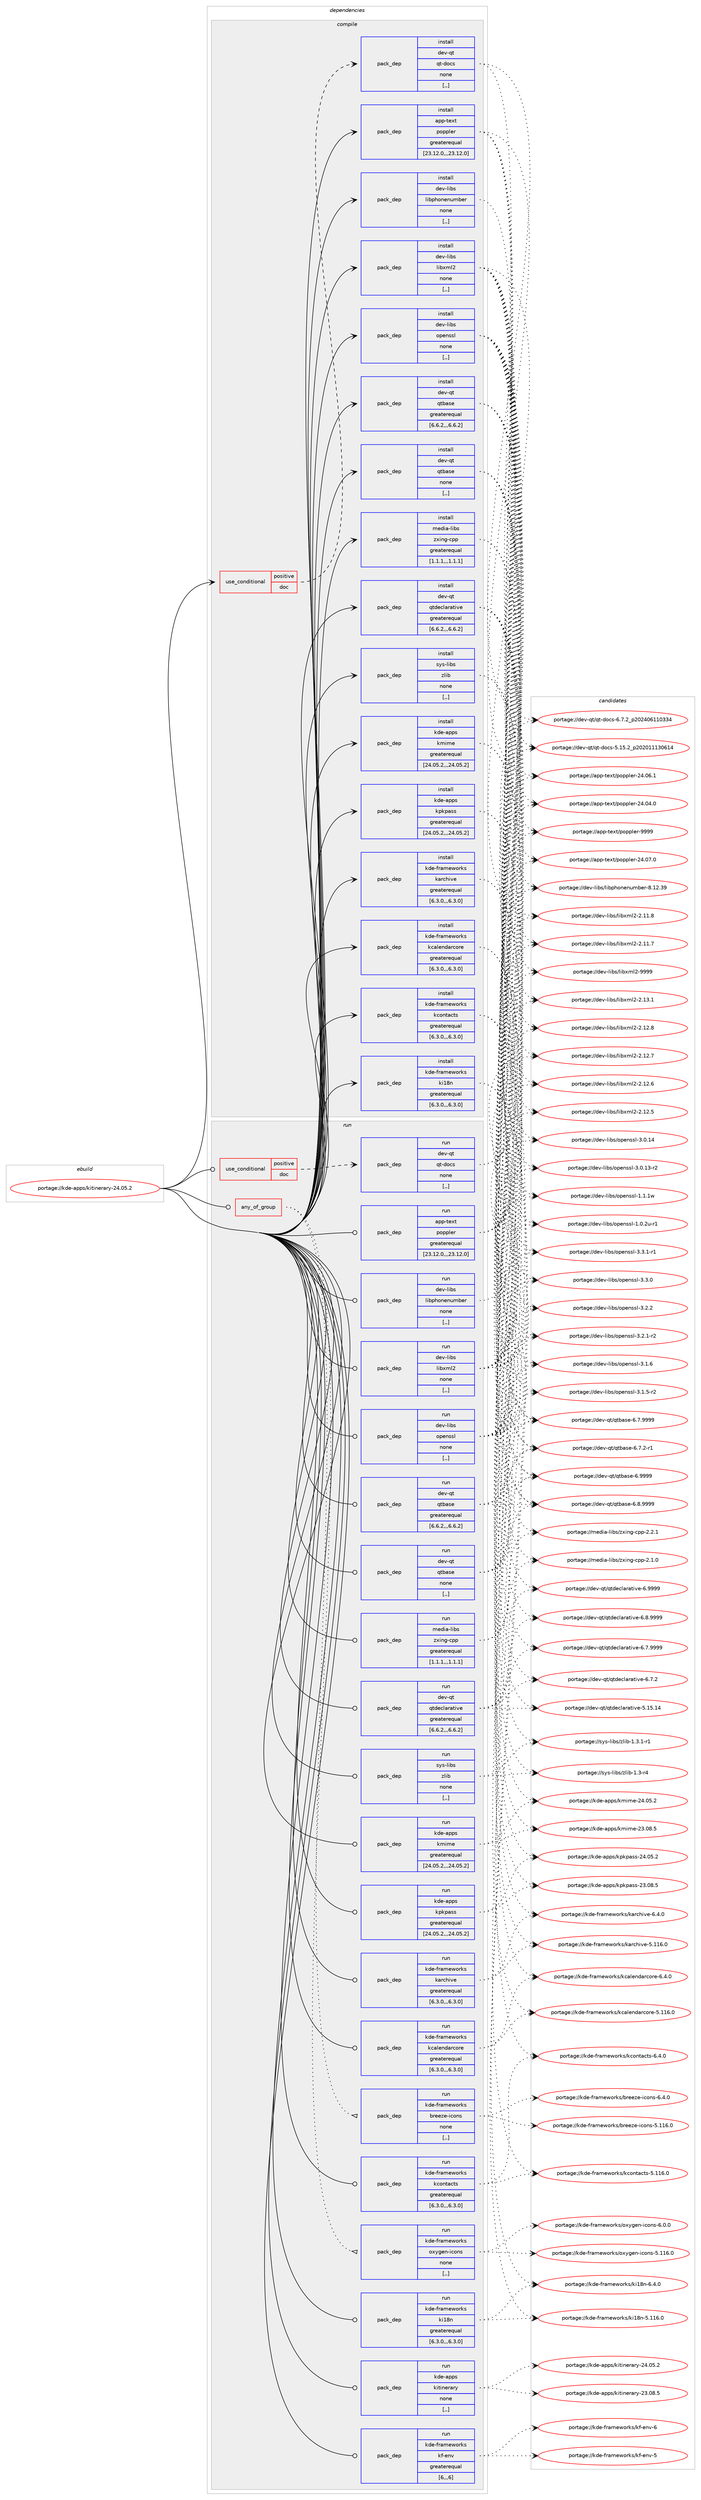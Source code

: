digraph prolog {

# *************
# Graph options
# *************

newrank=true;
concentrate=true;
compound=true;
graph [rankdir=LR,fontname=Helvetica,fontsize=10,ranksep=1.5];#, ranksep=2.5, nodesep=0.2];
edge  [arrowhead=vee];
node  [fontname=Helvetica,fontsize=10];

# **********
# The ebuild
# **********

subgraph cluster_leftcol {
color=gray;
label=<<i>ebuild</i>>;
id [label="portage://kde-apps/kitinerary-24.05.2", color=red, width=4, href="../kde-apps/kitinerary-24.05.2.svg"];
}

# ****************
# The dependencies
# ****************

subgraph cluster_midcol {
color=gray;
label=<<i>dependencies</i>>;
subgraph cluster_compile {
fillcolor="#eeeeee";
style=filled;
label=<<i>compile</i>>;
subgraph cond67401 {
dependency254988 [label=<<TABLE BORDER="0" CELLBORDER="1" CELLSPACING="0" CELLPADDING="4"><TR><TD ROWSPAN="3" CELLPADDING="10">use_conditional</TD></TR><TR><TD>positive</TD></TR><TR><TD>doc</TD></TR></TABLE>>, shape=none, color=red];
subgraph pack185763 {
dependency254989 [label=<<TABLE BORDER="0" CELLBORDER="1" CELLSPACING="0" CELLPADDING="4" WIDTH="220"><TR><TD ROWSPAN="6" CELLPADDING="30">pack_dep</TD></TR><TR><TD WIDTH="110">install</TD></TR><TR><TD>dev-qt</TD></TR><TR><TD>qt-docs</TD></TR><TR><TD>none</TD></TR><TR><TD>[,,]</TD></TR></TABLE>>, shape=none, color=blue];
}
dependency254988:e -> dependency254989:w [weight=20,style="dashed",arrowhead="vee"];
}
id:e -> dependency254988:w [weight=20,style="solid",arrowhead="vee"];
subgraph pack185764 {
dependency254990 [label=<<TABLE BORDER="0" CELLBORDER="1" CELLSPACING="0" CELLPADDING="4" WIDTH="220"><TR><TD ROWSPAN="6" CELLPADDING="30">pack_dep</TD></TR><TR><TD WIDTH="110">install</TD></TR><TR><TD>app-text</TD></TR><TR><TD>poppler</TD></TR><TR><TD>greaterequal</TD></TR><TR><TD>[23.12.0,,,23.12.0]</TD></TR></TABLE>>, shape=none, color=blue];
}
id:e -> dependency254990:w [weight=20,style="solid",arrowhead="vee"];
subgraph pack185765 {
dependency254991 [label=<<TABLE BORDER="0" CELLBORDER="1" CELLSPACING="0" CELLPADDING="4" WIDTH="220"><TR><TD ROWSPAN="6" CELLPADDING="30">pack_dep</TD></TR><TR><TD WIDTH="110">install</TD></TR><TR><TD>dev-libs</TD></TR><TR><TD>libphonenumber</TD></TR><TR><TD>none</TD></TR><TR><TD>[,,]</TD></TR></TABLE>>, shape=none, color=blue];
}
id:e -> dependency254991:w [weight=20,style="solid",arrowhead="vee"];
subgraph pack185766 {
dependency254992 [label=<<TABLE BORDER="0" CELLBORDER="1" CELLSPACING="0" CELLPADDING="4" WIDTH="220"><TR><TD ROWSPAN="6" CELLPADDING="30">pack_dep</TD></TR><TR><TD WIDTH="110">install</TD></TR><TR><TD>dev-libs</TD></TR><TR><TD>libxml2</TD></TR><TR><TD>none</TD></TR><TR><TD>[,,]</TD></TR></TABLE>>, shape=none, color=blue];
}
id:e -> dependency254992:w [weight=20,style="solid",arrowhead="vee"];
subgraph pack185767 {
dependency254993 [label=<<TABLE BORDER="0" CELLBORDER="1" CELLSPACING="0" CELLPADDING="4" WIDTH="220"><TR><TD ROWSPAN="6" CELLPADDING="30">pack_dep</TD></TR><TR><TD WIDTH="110">install</TD></TR><TR><TD>dev-libs</TD></TR><TR><TD>openssl</TD></TR><TR><TD>none</TD></TR><TR><TD>[,,]</TD></TR></TABLE>>, shape=none, color=blue];
}
id:e -> dependency254993:w [weight=20,style="solid",arrowhead="vee"];
subgraph pack185768 {
dependency254994 [label=<<TABLE BORDER="0" CELLBORDER="1" CELLSPACING="0" CELLPADDING="4" WIDTH="220"><TR><TD ROWSPAN="6" CELLPADDING="30">pack_dep</TD></TR><TR><TD WIDTH="110">install</TD></TR><TR><TD>dev-qt</TD></TR><TR><TD>qtbase</TD></TR><TR><TD>greaterequal</TD></TR><TR><TD>[6.6.2,,,6.6.2]</TD></TR></TABLE>>, shape=none, color=blue];
}
id:e -> dependency254994:w [weight=20,style="solid",arrowhead="vee"];
subgraph pack185769 {
dependency254995 [label=<<TABLE BORDER="0" CELLBORDER="1" CELLSPACING="0" CELLPADDING="4" WIDTH="220"><TR><TD ROWSPAN="6" CELLPADDING="30">pack_dep</TD></TR><TR><TD WIDTH="110">install</TD></TR><TR><TD>dev-qt</TD></TR><TR><TD>qtbase</TD></TR><TR><TD>none</TD></TR><TR><TD>[,,]</TD></TR></TABLE>>, shape=none, color=blue];
}
id:e -> dependency254995:w [weight=20,style="solid",arrowhead="vee"];
subgraph pack185770 {
dependency254996 [label=<<TABLE BORDER="0" CELLBORDER="1" CELLSPACING="0" CELLPADDING="4" WIDTH="220"><TR><TD ROWSPAN="6" CELLPADDING="30">pack_dep</TD></TR><TR><TD WIDTH="110">install</TD></TR><TR><TD>dev-qt</TD></TR><TR><TD>qtdeclarative</TD></TR><TR><TD>greaterequal</TD></TR><TR><TD>[6.6.2,,,6.6.2]</TD></TR></TABLE>>, shape=none, color=blue];
}
id:e -> dependency254996:w [weight=20,style="solid",arrowhead="vee"];
subgraph pack185771 {
dependency254997 [label=<<TABLE BORDER="0" CELLBORDER="1" CELLSPACING="0" CELLPADDING="4" WIDTH="220"><TR><TD ROWSPAN="6" CELLPADDING="30">pack_dep</TD></TR><TR><TD WIDTH="110">install</TD></TR><TR><TD>kde-apps</TD></TR><TR><TD>kmime</TD></TR><TR><TD>greaterequal</TD></TR><TR><TD>[24.05.2,,,24.05.2]</TD></TR></TABLE>>, shape=none, color=blue];
}
id:e -> dependency254997:w [weight=20,style="solid",arrowhead="vee"];
subgraph pack185772 {
dependency254998 [label=<<TABLE BORDER="0" CELLBORDER="1" CELLSPACING="0" CELLPADDING="4" WIDTH="220"><TR><TD ROWSPAN="6" CELLPADDING="30">pack_dep</TD></TR><TR><TD WIDTH="110">install</TD></TR><TR><TD>kde-apps</TD></TR><TR><TD>kpkpass</TD></TR><TR><TD>greaterequal</TD></TR><TR><TD>[24.05.2,,,24.05.2]</TD></TR></TABLE>>, shape=none, color=blue];
}
id:e -> dependency254998:w [weight=20,style="solid",arrowhead="vee"];
subgraph pack185773 {
dependency254999 [label=<<TABLE BORDER="0" CELLBORDER="1" CELLSPACING="0" CELLPADDING="4" WIDTH="220"><TR><TD ROWSPAN="6" CELLPADDING="30">pack_dep</TD></TR><TR><TD WIDTH="110">install</TD></TR><TR><TD>kde-frameworks</TD></TR><TR><TD>karchive</TD></TR><TR><TD>greaterequal</TD></TR><TR><TD>[6.3.0,,,6.3.0]</TD></TR></TABLE>>, shape=none, color=blue];
}
id:e -> dependency254999:w [weight=20,style="solid",arrowhead="vee"];
subgraph pack185774 {
dependency255000 [label=<<TABLE BORDER="0" CELLBORDER="1" CELLSPACING="0" CELLPADDING="4" WIDTH="220"><TR><TD ROWSPAN="6" CELLPADDING="30">pack_dep</TD></TR><TR><TD WIDTH="110">install</TD></TR><TR><TD>kde-frameworks</TD></TR><TR><TD>kcalendarcore</TD></TR><TR><TD>greaterequal</TD></TR><TR><TD>[6.3.0,,,6.3.0]</TD></TR></TABLE>>, shape=none, color=blue];
}
id:e -> dependency255000:w [weight=20,style="solid",arrowhead="vee"];
subgraph pack185775 {
dependency255001 [label=<<TABLE BORDER="0" CELLBORDER="1" CELLSPACING="0" CELLPADDING="4" WIDTH="220"><TR><TD ROWSPAN="6" CELLPADDING="30">pack_dep</TD></TR><TR><TD WIDTH="110">install</TD></TR><TR><TD>kde-frameworks</TD></TR><TR><TD>kcontacts</TD></TR><TR><TD>greaterequal</TD></TR><TR><TD>[6.3.0,,,6.3.0]</TD></TR></TABLE>>, shape=none, color=blue];
}
id:e -> dependency255001:w [weight=20,style="solid",arrowhead="vee"];
subgraph pack185776 {
dependency255002 [label=<<TABLE BORDER="0" CELLBORDER="1" CELLSPACING="0" CELLPADDING="4" WIDTH="220"><TR><TD ROWSPAN="6" CELLPADDING="30">pack_dep</TD></TR><TR><TD WIDTH="110">install</TD></TR><TR><TD>kde-frameworks</TD></TR><TR><TD>ki18n</TD></TR><TR><TD>greaterequal</TD></TR><TR><TD>[6.3.0,,,6.3.0]</TD></TR></TABLE>>, shape=none, color=blue];
}
id:e -> dependency255002:w [weight=20,style="solid",arrowhead="vee"];
subgraph pack185777 {
dependency255003 [label=<<TABLE BORDER="0" CELLBORDER="1" CELLSPACING="0" CELLPADDING="4" WIDTH="220"><TR><TD ROWSPAN="6" CELLPADDING="30">pack_dep</TD></TR><TR><TD WIDTH="110">install</TD></TR><TR><TD>media-libs</TD></TR><TR><TD>zxing-cpp</TD></TR><TR><TD>greaterequal</TD></TR><TR><TD>[1.1.1,,,1.1.1]</TD></TR></TABLE>>, shape=none, color=blue];
}
id:e -> dependency255003:w [weight=20,style="solid",arrowhead="vee"];
subgraph pack185778 {
dependency255004 [label=<<TABLE BORDER="0" CELLBORDER="1" CELLSPACING="0" CELLPADDING="4" WIDTH="220"><TR><TD ROWSPAN="6" CELLPADDING="30">pack_dep</TD></TR><TR><TD WIDTH="110">install</TD></TR><TR><TD>sys-libs</TD></TR><TR><TD>zlib</TD></TR><TR><TD>none</TD></TR><TR><TD>[,,]</TD></TR></TABLE>>, shape=none, color=blue];
}
id:e -> dependency255004:w [weight=20,style="solid",arrowhead="vee"];
}
subgraph cluster_compileandrun {
fillcolor="#eeeeee";
style=filled;
label=<<i>compile and run</i>>;
}
subgraph cluster_run {
fillcolor="#eeeeee";
style=filled;
label=<<i>run</i>>;
subgraph any1664 {
dependency255005 [label=<<TABLE BORDER="0" CELLBORDER="1" CELLSPACING="0" CELLPADDING="4"><TR><TD CELLPADDING="10">any_of_group</TD></TR></TABLE>>, shape=none, color=red];subgraph pack185779 {
dependency255006 [label=<<TABLE BORDER="0" CELLBORDER="1" CELLSPACING="0" CELLPADDING="4" WIDTH="220"><TR><TD ROWSPAN="6" CELLPADDING="30">pack_dep</TD></TR><TR><TD WIDTH="110">run</TD></TR><TR><TD>kde-frameworks</TD></TR><TR><TD>breeze-icons</TD></TR><TR><TD>none</TD></TR><TR><TD>[,,]</TD></TR></TABLE>>, shape=none, color=blue];
}
dependency255005:e -> dependency255006:w [weight=20,style="dotted",arrowhead="oinv"];
subgraph pack185780 {
dependency255007 [label=<<TABLE BORDER="0" CELLBORDER="1" CELLSPACING="0" CELLPADDING="4" WIDTH="220"><TR><TD ROWSPAN="6" CELLPADDING="30">pack_dep</TD></TR><TR><TD WIDTH="110">run</TD></TR><TR><TD>kde-frameworks</TD></TR><TR><TD>oxygen-icons</TD></TR><TR><TD>none</TD></TR><TR><TD>[,,]</TD></TR></TABLE>>, shape=none, color=blue];
}
dependency255005:e -> dependency255007:w [weight=20,style="dotted",arrowhead="oinv"];
}
id:e -> dependency255005:w [weight=20,style="solid",arrowhead="odot"];
subgraph cond67402 {
dependency255008 [label=<<TABLE BORDER="0" CELLBORDER="1" CELLSPACING="0" CELLPADDING="4"><TR><TD ROWSPAN="3" CELLPADDING="10">use_conditional</TD></TR><TR><TD>positive</TD></TR><TR><TD>doc</TD></TR></TABLE>>, shape=none, color=red];
subgraph pack185781 {
dependency255009 [label=<<TABLE BORDER="0" CELLBORDER="1" CELLSPACING="0" CELLPADDING="4" WIDTH="220"><TR><TD ROWSPAN="6" CELLPADDING="30">pack_dep</TD></TR><TR><TD WIDTH="110">run</TD></TR><TR><TD>dev-qt</TD></TR><TR><TD>qt-docs</TD></TR><TR><TD>none</TD></TR><TR><TD>[,,]</TD></TR></TABLE>>, shape=none, color=blue];
}
dependency255008:e -> dependency255009:w [weight=20,style="dashed",arrowhead="vee"];
}
id:e -> dependency255008:w [weight=20,style="solid",arrowhead="odot"];
subgraph pack185782 {
dependency255010 [label=<<TABLE BORDER="0" CELLBORDER="1" CELLSPACING="0" CELLPADDING="4" WIDTH="220"><TR><TD ROWSPAN="6" CELLPADDING="30">pack_dep</TD></TR><TR><TD WIDTH="110">run</TD></TR><TR><TD>app-text</TD></TR><TR><TD>poppler</TD></TR><TR><TD>greaterequal</TD></TR><TR><TD>[23.12.0,,,23.12.0]</TD></TR></TABLE>>, shape=none, color=blue];
}
id:e -> dependency255010:w [weight=20,style="solid",arrowhead="odot"];
subgraph pack185783 {
dependency255011 [label=<<TABLE BORDER="0" CELLBORDER="1" CELLSPACING="0" CELLPADDING="4" WIDTH="220"><TR><TD ROWSPAN="6" CELLPADDING="30">pack_dep</TD></TR><TR><TD WIDTH="110">run</TD></TR><TR><TD>dev-libs</TD></TR><TR><TD>libphonenumber</TD></TR><TR><TD>none</TD></TR><TR><TD>[,,]</TD></TR></TABLE>>, shape=none, color=blue];
}
id:e -> dependency255011:w [weight=20,style="solid",arrowhead="odot"];
subgraph pack185784 {
dependency255012 [label=<<TABLE BORDER="0" CELLBORDER="1" CELLSPACING="0" CELLPADDING="4" WIDTH="220"><TR><TD ROWSPAN="6" CELLPADDING="30">pack_dep</TD></TR><TR><TD WIDTH="110">run</TD></TR><TR><TD>dev-libs</TD></TR><TR><TD>libxml2</TD></TR><TR><TD>none</TD></TR><TR><TD>[,,]</TD></TR></TABLE>>, shape=none, color=blue];
}
id:e -> dependency255012:w [weight=20,style="solid",arrowhead="odot"];
subgraph pack185785 {
dependency255013 [label=<<TABLE BORDER="0" CELLBORDER="1" CELLSPACING="0" CELLPADDING="4" WIDTH="220"><TR><TD ROWSPAN="6" CELLPADDING="30">pack_dep</TD></TR><TR><TD WIDTH="110">run</TD></TR><TR><TD>dev-libs</TD></TR><TR><TD>openssl</TD></TR><TR><TD>none</TD></TR><TR><TD>[,,]</TD></TR></TABLE>>, shape=none, color=blue];
}
id:e -> dependency255013:w [weight=20,style="solid",arrowhead="odot"];
subgraph pack185786 {
dependency255014 [label=<<TABLE BORDER="0" CELLBORDER="1" CELLSPACING="0" CELLPADDING="4" WIDTH="220"><TR><TD ROWSPAN="6" CELLPADDING="30">pack_dep</TD></TR><TR><TD WIDTH="110">run</TD></TR><TR><TD>dev-qt</TD></TR><TR><TD>qtbase</TD></TR><TR><TD>greaterequal</TD></TR><TR><TD>[6.6.2,,,6.6.2]</TD></TR></TABLE>>, shape=none, color=blue];
}
id:e -> dependency255014:w [weight=20,style="solid",arrowhead="odot"];
subgraph pack185787 {
dependency255015 [label=<<TABLE BORDER="0" CELLBORDER="1" CELLSPACING="0" CELLPADDING="4" WIDTH="220"><TR><TD ROWSPAN="6" CELLPADDING="30">pack_dep</TD></TR><TR><TD WIDTH="110">run</TD></TR><TR><TD>dev-qt</TD></TR><TR><TD>qtbase</TD></TR><TR><TD>none</TD></TR><TR><TD>[,,]</TD></TR></TABLE>>, shape=none, color=blue];
}
id:e -> dependency255015:w [weight=20,style="solid",arrowhead="odot"];
subgraph pack185788 {
dependency255016 [label=<<TABLE BORDER="0" CELLBORDER="1" CELLSPACING="0" CELLPADDING="4" WIDTH="220"><TR><TD ROWSPAN="6" CELLPADDING="30">pack_dep</TD></TR><TR><TD WIDTH="110">run</TD></TR><TR><TD>dev-qt</TD></TR><TR><TD>qtdeclarative</TD></TR><TR><TD>greaterequal</TD></TR><TR><TD>[6.6.2,,,6.6.2]</TD></TR></TABLE>>, shape=none, color=blue];
}
id:e -> dependency255016:w [weight=20,style="solid",arrowhead="odot"];
subgraph pack185789 {
dependency255017 [label=<<TABLE BORDER="0" CELLBORDER="1" CELLSPACING="0" CELLPADDING="4" WIDTH="220"><TR><TD ROWSPAN="6" CELLPADDING="30">pack_dep</TD></TR><TR><TD WIDTH="110">run</TD></TR><TR><TD>kde-apps</TD></TR><TR><TD>kmime</TD></TR><TR><TD>greaterequal</TD></TR><TR><TD>[24.05.2,,,24.05.2]</TD></TR></TABLE>>, shape=none, color=blue];
}
id:e -> dependency255017:w [weight=20,style="solid",arrowhead="odot"];
subgraph pack185790 {
dependency255018 [label=<<TABLE BORDER="0" CELLBORDER="1" CELLSPACING="0" CELLPADDING="4" WIDTH="220"><TR><TD ROWSPAN="6" CELLPADDING="30">pack_dep</TD></TR><TR><TD WIDTH="110">run</TD></TR><TR><TD>kde-apps</TD></TR><TR><TD>kpkpass</TD></TR><TR><TD>greaterequal</TD></TR><TR><TD>[24.05.2,,,24.05.2]</TD></TR></TABLE>>, shape=none, color=blue];
}
id:e -> dependency255018:w [weight=20,style="solid",arrowhead="odot"];
subgraph pack185791 {
dependency255019 [label=<<TABLE BORDER="0" CELLBORDER="1" CELLSPACING="0" CELLPADDING="4" WIDTH="220"><TR><TD ROWSPAN="6" CELLPADDING="30">pack_dep</TD></TR><TR><TD WIDTH="110">run</TD></TR><TR><TD>kde-frameworks</TD></TR><TR><TD>karchive</TD></TR><TR><TD>greaterequal</TD></TR><TR><TD>[6.3.0,,,6.3.0]</TD></TR></TABLE>>, shape=none, color=blue];
}
id:e -> dependency255019:w [weight=20,style="solid",arrowhead="odot"];
subgraph pack185792 {
dependency255020 [label=<<TABLE BORDER="0" CELLBORDER="1" CELLSPACING="0" CELLPADDING="4" WIDTH="220"><TR><TD ROWSPAN="6" CELLPADDING="30">pack_dep</TD></TR><TR><TD WIDTH="110">run</TD></TR><TR><TD>kde-frameworks</TD></TR><TR><TD>kcalendarcore</TD></TR><TR><TD>greaterequal</TD></TR><TR><TD>[6.3.0,,,6.3.0]</TD></TR></TABLE>>, shape=none, color=blue];
}
id:e -> dependency255020:w [weight=20,style="solid",arrowhead="odot"];
subgraph pack185793 {
dependency255021 [label=<<TABLE BORDER="0" CELLBORDER="1" CELLSPACING="0" CELLPADDING="4" WIDTH="220"><TR><TD ROWSPAN="6" CELLPADDING="30">pack_dep</TD></TR><TR><TD WIDTH="110">run</TD></TR><TR><TD>kde-frameworks</TD></TR><TR><TD>kcontacts</TD></TR><TR><TD>greaterequal</TD></TR><TR><TD>[6.3.0,,,6.3.0]</TD></TR></TABLE>>, shape=none, color=blue];
}
id:e -> dependency255021:w [weight=20,style="solid",arrowhead="odot"];
subgraph pack185794 {
dependency255022 [label=<<TABLE BORDER="0" CELLBORDER="1" CELLSPACING="0" CELLPADDING="4" WIDTH="220"><TR><TD ROWSPAN="6" CELLPADDING="30">pack_dep</TD></TR><TR><TD WIDTH="110">run</TD></TR><TR><TD>kde-frameworks</TD></TR><TR><TD>kf-env</TD></TR><TR><TD>greaterequal</TD></TR><TR><TD>[6,,,6]</TD></TR></TABLE>>, shape=none, color=blue];
}
id:e -> dependency255022:w [weight=20,style="solid",arrowhead="odot"];
subgraph pack185795 {
dependency255023 [label=<<TABLE BORDER="0" CELLBORDER="1" CELLSPACING="0" CELLPADDING="4" WIDTH="220"><TR><TD ROWSPAN="6" CELLPADDING="30">pack_dep</TD></TR><TR><TD WIDTH="110">run</TD></TR><TR><TD>kde-frameworks</TD></TR><TR><TD>ki18n</TD></TR><TR><TD>greaterequal</TD></TR><TR><TD>[6.3.0,,,6.3.0]</TD></TR></TABLE>>, shape=none, color=blue];
}
id:e -> dependency255023:w [weight=20,style="solid",arrowhead="odot"];
subgraph pack185796 {
dependency255024 [label=<<TABLE BORDER="0" CELLBORDER="1" CELLSPACING="0" CELLPADDING="4" WIDTH="220"><TR><TD ROWSPAN="6" CELLPADDING="30">pack_dep</TD></TR><TR><TD WIDTH="110">run</TD></TR><TR><TD>media-libs</TD></TR><TR><TD>zxing-cpp</TD></TR><TR><TD>greaterequal</TD></TR><TR><TD>[1.1.1,,,1.1.1]</TD></TR></TABLE>>, shape=none, color=blue];
}
id:e -> dependency255024:w [weight=20,style="solid",arrowhead="odot"];
subgraph pack185797 {
dependency255025 [label=<<TABLE BORDER="0" CELLBORDER="1" CELLSPACING="0" CELLPADDING="4" WIDTH="220"><TR><TD ROWSPAN="6" CELLPADDING="30">pack_dep</TD></TR><TR><TD WIDTH="110">run</TD></TR><TR><TD>sys-libs</TD></TR><TR><TD>zlib</TD></TR><TR><TD>none</TD></TR><TR><TD>[,,]</TD></TR></TABLE>>, shape=none, color=blue];
}
id:e -> dependency255025:w [weight=20,style="solid",arrowhead="odot"];
subgraph pack185798 {
dependency255026 [label=<<TABLE BORDER="0" CELLBORDER="1" CELLSPACING="0" CELLPADDING="4" WIDTH="220"><TR><TD ROWSPAN="6" CELLPADDING="30">pack_dep</TD></TR><TR><TD WIDTH="110">run</TD></TR><TR><TD>kde-apps</TD></TR><TR><TD>kitinerary</TD></TR><TR><TD>none</TD></TR><TR><TD>[,,]</TD></TR></TABLE>>, shape=none, color=blue];
}
id:e -> dependency255026:w [weight=20,style="solid",arrowhead="odot"];
}
}

# **************
# The candidates
# **************

subgraph cluster_choices {
rank=same;
color=gray;
label=<<i>candidates</i>>;

subgraph choice185763 {
color=black;
nodesep=1;
choice1001011184511311647113116451001119911545544655465095112504850524854494948515152 [label="portage://dev-qt/qt-docs-6.7.2_p202406110334", color=red, width=4,href="../dev-qt/qt-docs-6.7.2_p202406110334.svg"];
choice100101118451131164711311645100111991154553464953465095112504850484949495148544952 [label="portage://dev-qt/qt-docs-5.15.2_p202011130614", color=red, width=4,href="../dev-qt/qt-docs-5.15.2_p202011130614.svg"];
dependency254989:e -> choice1001011184511311647113116451001119911545544655465095112504850524854494948515152:w [style=dotted,weight="100"];
dependency254989:e -> choice100101118451131164711311645100111991154553464953465095112504850484949495148544952:w [style=dotted,weight="100"];
}
subgraph choice185764 {
color=black;
nodesep=1;
choice9711211245116101120116471121111121121081011144557575757 [label="portage://app-text/poppler-9999", color=red, width=4,href="../app-text/poppler-9999.svg"];
choice9711211245116101120116471121111121121081011144550524648554648 [label="portage://app-text/poppler-24.07.0", color=red, width=4,href="../app-text/poppler-24.07.0.svg"];
choice9711211245116101120116471121111121121081011144550524648544649 [label="portage://app-text/poppler-24.06.1", color=red, width=4,href="../app-text/poppler-24.06.1.svg"];
choice9711211245116101120116471121111121121081011144550524648524648 [label="portage://app-text/poppler-24.04.0", color=red, width=4,href="../app-text/poppler-24.04.0.svg"];
dependency254990:e -> choice9711211245116101120116471121111121121081011144557575757:w [style=dotted,weight="100"];
dependency254990:e -> choice9711211245116101120116471121111121121081011144550524648554648:w [style=dotted,weight="100"];
dependency254990:e -> choice9711211245116101120116471121111121121081011144550524648544649:w [style=dotted,weight="100"];
dependency254990:e -> choice9711211245116101120116471121111121121081011144550524648524648:w [style=dotted,weight="100"];
}
subgraph choice185765 {
color=black;
nodesep=1;
choice10010111845108105981154710810598112104111110101110117109981011144556464950465157 [label="portage://dev-libs/libphonenumber-8.12.39", color=red, width=4,href="../dev-libs/libphonenumber-8.12.39.svg"];
dependency254991:e -> choice10010111845108105981154710810598112104111110101110117109981011144556464950465157:w [style=dotted,weight="100"];
}
subgraph choice185766 {
color=black;
nodesep=1;
choice10010111845108105981154710810598120109108504557575757 [label="portage://dev-libs/libxml2-9999", color=red, width=4,href="../dev-libs/libxml2-9999.svg"];
choice100101118451081059811547108105981201091085045504649514649 [label="portage://dev-libs/libxml2-2.13.1", color=red, width=4,href="../dev-libs/libxml2-2.13.1.svg"];
choice100101118451081059811547108105981201091085045504649504656 [label="portage://dev-libs/libxml2-2.12.8", color=red, width=4,href="../dev-libs/libxml2-2.12.8.svg"];
choice100101118451081059811547108105981201091085045504649504655 [label="portage://dev-libs/libxml2-2.12.7", color=red, width=4,href="../dev-libs/libxml2-2.12.7.svg"];
choice100101118451081059811547108105981201091085045504649504654 [label="portage://dev-libs/libxml2-2.12.6", color=red, width=4,href="../dev-libs/libxml2-2.12.6.svg"];
choice100101118451081059811547108105981201091085045504649504653 [label="portage://dev-libs/libxml2-2.12.5", color=red, width=4,href="../dev-libs/libxml2-2.12.5.svg"];
choice100101118451081059811547108105981201091085045504649494656 [label="portage://dev-libs/libxml2-2.11.8", color=red, width=4,href="../dev-libs/libxml2-2.11.8.svg"];
choice100101118451081059811547108105981201091085045504649494655 [label="portage://dev-libs/libxml2-2.11.7", color=red, width=4,href="../dev-libs/libxml2-2.11.7.svg"];
dependency254992:e -> choice10010111845108105981154710810598120109108504557575757:w [style=dotted,weight="100"];
dependency254992:e -> choice100101118451081059811547108105981201091085045504649514649:w [style=dotted,weight="100"];
dependency254992:e -> choice100101118451081059811547108105981201091085045504649504656:w [style=dotted,weight="100"];
dependency254992:e -> choice100101118451081059811547108105981201091085045504649504655:w [style=dotted,weight="100"];
dependency254992:e -> choice100101118451081059811547108105981201091085045504649504654:w [style=dotted,weight="100"];
dependency254992:e -> choice100101118451081059811547108105981201091085045504649504653:w [style=dotted,weight="100"];
dependency254992:e -> choice100101118451081059811547108105981201091085045504649494656:w [style=dotted,weight="100"];
dependency254992:e -> choice100101118451081059811547108105981201091085045504649494655:w [style=dotted,weight="100"];
}
subgraph choice185767 {
color=black;
nodesep=1;
choice1001011184510810598115471111121011101151151084551465146494511449 [label="portage://dev-libs/openssl-3.3.1-r1", color=red, width=4,href="../dev-libs/openssl-3.3.1-r1.svg"];
choice100101118451081059811547111112101110115115108455146514648 [label="portage://dev-libs/openssl-3.3.0", color=red, width=4,href="../dev-libs/openssl-3.3.0.svg"];
choice100101118451081059811547111112101110115115108455146504650 [label="portage://dev-libs/openssl-3.2.2", color=red, width=4,href="../dev-libs/openssl-3.2.2.svg"];
choice1001011184510810598115471111121011101151151084551465046494511450 [label="portage://dev-libs/openssl-3.2.1-r2", color=red, width=4,href="../dev-libs/openssl-3.2.1-r2.svg"];
choice100101118451081059811547111112101110115115108455146494654 [label="portage://dev-libs/openssl-3.1.6", color=red, width=4,href="../dev-libs/openssl-3.1.6.svg"];
choice1001011184510810598115471111121011101151151084551464946534511450 [label="portage://dev-libs/openssl-3.1.5-r2", color=red, width=4,href="../dev-libs/openssl-3.1.5-r2.svg"];
choice10010111845108105981154711111210111011511510845514648464952 [label="portage://dev-libs/openssl-3.0.14", color=red, width=4,href="../dev-libs/openssl-3.0.14.svg"];
choice100101118451081059811547111112101110115115108455146484649514511450 [label="portage://dev-libs/openssl-3.0.13-r2", color=red, width=4,href="../dev-libs/openssl-3.0.13-r2.svg"];
choice100101118451081059811547111112101110115115108454946494649119 [label="portage://dev-libs/openssl-1.1.1w", color=red, width=4,href="../dev-libs/openssl-1.1.1w.svg"];
choice1001011184510810598115471111121011101151151084549464846501174511449 [label="portage://dev-libs/openssl-1.0.2u-r1", color=red, width=4,href="../dev-libs/openssl-1.0.2u-r1.svg"];
dependency254993:e -> choice1001011184510810598115471111121011101151151084551465146494511449:w [style=dotted,weight="100"];
dependency254993:e -> choice100101118451081059811547111112101110115115108455146514648:w [style=dotted,weight="100"];
dependency254993:e -> choice100101118451081059811547111112101110115115108455146504650:w [style=dotted,weight="100"];
dependency254993:e -> choice1001011184510810598115471111121011101151151084551465046494511450:w [style=dotted,weight="100"];
dependency254993:e -> choice100101118451081059811547111112101110115115108455146494654:w [style=dotted,weight="100"];
dependency254993:e -> choice1001011184510810598115471111121011101151151084551464946534511450:w [style=dotted,weight="100"];
dependency254993:e -> choice10010111845108105981154711111210111011511510845514648464952:w [style=dotted,weight="100"];
dependency254993:e -> choice100101118451081059811547111112101110115115108455146484649514511450:w [style=dotted,weight="100"];
dependency254993:e -> choice100101118451081059811547111112101110115115108454946494649119:w [style=dotted,weight="100"];
dependency254993:e -> choice1001011184510810598115471111121011101151151084549464846501174511449:w [style=dotted,weight="100"];
}
subgraph choice185768 {
color=black;
nodesep=1;
choice1001011184511311647113116989711510145544657575757 [label="portage://dev-qt/qtbase-6.9999", color=red, width=4,href="../dev-qt/qtbase-6.9999.svg"];
choice10010111845113116471131169897115101455446564657575757 [label="portage://dev-qt/qtbase-6.8.9999", color=red, width=4,href="../dev-qt/qtbase-6.8.9999.svg"];
choice10010111845113116471131169897115101455446554657575757 [label="portage://dev-qt/qtbase-6.7.9999", color=red, width=4,href="../dev-qt/qtbase-6.7.9999.svg"];
choice100101118451131164711311698971151014554465546504511449 [label="portage://dev-qt/qtbase-6.7.2-r1", color=red, width=4,href="../dev-qt/qtbase-6.7.2-r1.svg"];
dependency254994:e -> choice1001011184511311647113116989711510145544657575757:w [style=dotted,weight="100"];
dependency254994:e -> choice10010111845113116471131169897115101455446564657575757:w [style=dotted,weight="100"];
dependency254994:e -> choice10010111845113116471131169897115101455446554657575757:w [style=dotted,weight="100"];
dependency254994:e -> choice100101118451131164711311698971151014554465546504511449:w [style=dotted,weight="100"];
}
subgraph choice185769 {
color=black;
nodesep=1;
choice1001011184511311647113116989711510145544657575757 [label="portage://dev-qt/qtbase-6.9999", color=red, width=4,href="../dev-qt/qtbase-6.9999.svg"];
choice10010111845113116471131169897115101455446564657575757 [label="portage://dev-qt/qtbase-6.8.9999", color=red, width=4,href="../dev-qt/qtbase-6.8.9999.svg"];
choice10010111845113116471131169897115101455446554657575757 [label="portage://dev-qt/qtbase-6.7.9999", color=red, width=4,href="../dev-qt/qtbase-6.7.9999.svg"];
choice100101118451131164711311698971151014554465546504511449 [label="portage://dev-qt/qtbase-6.7.2-r1", color=red, width=4,href="../dev-qt/qtbase-6.7.2-r1.svg"];
dependency254995:e -> choice1001011184511311647113116989711510145544657575757:w [style=dotted,weight="100"];
dependency254995:e -> choice10010111845113116471131169897115101455446564657575757:w [style=dotted,weight="100"];
dependency254995:e -> choice10010111845113116471131169897115101455446554657575757:w [style=dotted,weight="100"];
dependency254995:e -> choice100101118451131164711311698971151014554465546504511449:w [style=dotted,weight="100"];
}
subgraph choice185770 {
color=black;
nodesep=1;
choice100101118451131164711311610010199108971149711610511810145544657575757 [label="portage://dev-qt/qtdeclarative-6.9999", color=red, width=4,href="../dev-qt/qtdeclarative-6.9999.svg"];
choice1001011184511311647113116100101991089711497116105118101455446564657575757 [label="portage://dev-qt/qtdeclarative-6.8.9999", color=red, width=4,href="../dev-qt/qtdeclarative-6.8.9999.svg"];
choice1001011184511311647113116100101991089711497116105118101455446554657575757 [label="portage://dev-qt/qtdeclarative-6.7.9999", color=red, width=4,href="../dev-qt/qtdeclarative-6.7.9999.svg"];
choice1001011184511311647113116100101991089711497116105118101455446554650 [label="portage://dev-qt/qtdeclarative-6.7.2", color=red, width=4,href="../dev-qt/qtdeclarative-6.7.2.svg"];
choice10010111845113116471131161001019910897114971161051181014553464953464952 [label="portage://dev-qt/qtdeclarative-5.15.14", color=red, width=4,href="../dev-qt/qtdeclarative-5.15.14.svg"];
dependency254996:e -> choice100101118451131164711311610010199108971149711610511810145544657575757:w [style=dotted,weight="100"];
dependency254996:e -> choice1001011184511311647113116100101991089711497116105118101455446564657575757:w [style=dotted,weight="100"];
dependency254996:e -> choice1001011184511311647113116100101991089711497116105118101455446554657575757:w [style=dotted,weight="100"];
dependency254996:e -> choice1001011184511311647113116100101991089711497116105118101455446554650:w [style=dotted,weight="100"];
dependency254996:e -> choice10010111845113116471131161001019910897114971161051181014553464953464952:w [style=dotted,weight="100"];
}
subgraph choice185771 {
color=black;
nodesep=1;
choice1071001014597112112115471071091051091014550524648534650 [label="portage://kde-apps/kmime-24.05.2", color=red, width=4,href="../kde-apps/kmime-24.05.2.svg"];
choice1071001014597112112115471071091051091014550514648564653 [label="portage://kde-apps/kmime-23.08.5", color=red, width=4,href="../kde-apps/kmime-23.08.5.svg"];
dependency254997:e -> choice1071001014597112112115471071091051091014550524648534650:w [style=dotted,weight="100"];
dependency254997:e -> choice1071001014597112112115471071091051091014550514648564653:w [style=dotted,weight="100"];
}
subgraph choice185772 {
color=black;
nodesep=1;
choice107100101459711211211547107112107112971151154550524648534650 [label="portage://kde-apps/kpkpass-24.05.2", color=red, width=4,href="../kde-apps/kpkpass-24.05.2.svg"];
choice107100101459711211211547107112107112971151154550514648564653 [label="portage://kde-apps/kpkpass-23.08.5", color=red, width=4,href="../kde-apps/kpkpass-23.08.5.svg"];
dependency254998:e -> choice107100101459711211211547107112107112971151154550524648534650:w [style=dotted,weight="100"];
dependency254998:e -> choice107100101459711211211547107112107112971151154550514648564653:w [style=dotted,weight="100"];
}
subgraph choice185773 {
color=black;
nodesep=1;
choice1071001014510211497109101119111114107115471079711499104105118101455446524648 [label="portage://kde-frameworks/karchive-6.4.0", color=red, width=4,href="../kde-frameworks/karchive-6.4.0.svg"];
choice10710010145102114971091011191111141071154710797114991041051181014553464949544648 [label="portage://kde-frameworks/karchive-5.116.0", color=red, width=4,href="../kde-frameworks/karchive-5.116.0.svg"];
dependency254999:e -> choice1071001014510211497109101119111114107115471079711499104105118101455446524648:w [style=dotted,weight="100"];
dependency254999:e -> choice10710010145102114971091011191111141071154710797114991041051181014553464949544648:w [style=dotted,weight="100"];
}
subgraph choice185774 {
color=black;
nodesep=1;
choice10710010145102114971091011191111141071154710799971081011101009711499111114101455446524648 [label="portage://kde-frameworks/kcalendarcore-6.4.0", color=red, width=4,href="../kde-frameworks/kcalendarcore-6.4.0.svg"];
choice107100101451021149710910111911111410711547107999710810111010097114991111141014553464949544648 [label="portage://kde-frameworks/kcalendarcore-5.116.0", color=red, width=4,href="../kde-frameworks/kcalendarcore-5.116.0.svg"];
dependency255000:e -> choice10710010145102114971091011191111141071154710799971081011101009711499111114101455446524648:w [style=dotted,weight="100"];
dependency255000:e -> choice107100101451021149710910111911111410711547107999710810111010097114991111141014553464949544648:w [style=dotted,weight="100"];
}
subgraph choice185775 {
color=black;
nodesep=1;
choice107100101451021149710910111911111410711547107991111101169799116115455446524648 [label="portage://kde-frameworks/kcontacts-6.4.0", color=red, width=4,href="../kde-frameworks/kcontacts-6.4.0.svg"];
choice1071001014510211497109101119111114107115471079911111011697991161154553464949544648 [label="portage://kde-frameworks/kcontacts-5.116.0", color=red, width=4,href="../kde-frameworks/kcontacts-5.116.0.svg"];
dependency255001:e -> choice107100101451021149710910111911111410711547107991111101169799116115455446524648:w [style=dotted,weight="100"];
dependency255001:e -> choice1071001014510211497109101119111114107115471079911111011697991161154553464949544648:w [style=dotted,weight="100"];
}
subgraph choice185776 {
color=black;
nodesep=1;
choice1071001014510211497109101119111114107115471071054956110455446524648 [label="portage://kde-frameworks/ki18n-6.4.0", color=red, width=4,href="../kde-frameworks/ki18n-6.4.0.svg"];
choice10710010145102114971091011191111141071154710710549561104553464949544648 [label="portage://kde-frameworks/ki18n-5.116.0", color=red, width=4,href="../kde-frameworks/ki18n-5.116.0.svg"];
dependency255002:e -> choice1071001014510211497109101119111114107115471071054956110455446524648:w [style=dotted,weight="100"];
dependency255002:e -> choice10710010145102114971091011191111141071154710710549561104553464949544648:w [style=dotted,weight="100"];
}
subgraph choice185777 {
color=black;
nodesep=1;
choice109101100105974510810598115471221201051101034599112112455046504649 [label="portage://media-libs/zxing-cpp-2.2.1", color=red, width=4,href="../media-libs/zxing-cpp-2.2.1.svg"];
choice109101100105974510810598115471221201051101034599112112455046494648 [label="portage://media-libs/zxing-cpp-2.1.0", color=red, width=4,href="../media-libs/zxing-cpp-2.1.0.svg"];
dependency255003:e -> choice109101100105974510810598115471221201051101034599112112455046504649:w [style=dotted,weight="100"];
dependency255003:e -> choice109101100105974510810598115471221201051101034599112112455046494648:w [style=dotted,weight="100"];
}
subgraph choice185778 {
color=black;
nodesep=1;
choice115121115451081059811547122108105984549465146494511449 [label="portage://sys-libs/zlib-1.3.1-r1", color=red, width=4,href="../sys-libs/zlib-1.3.1-r1.svg"];
choice11512111545108105981154712210810598454946514511452 [label="portage://sys-libs/zlib-1.3-r4", color=red, width=4,href="../sys-libs/zlib-1.3-r4.svg"];
dependency255004:e -> choice115121115451081059811547122108105984549465146494511449:w [style=dotted,weight="100"];
dependency255004:e -> choice11512111545108105981154712210810598454946514511452:w [style=dotted,weight="100"];
}
subgraph choice185779 {
color=black;
nodesep=1;
choice107100101451021149710910111911111410711547981141011011221014510599111110115455446524648 [label="portage://kde-frameworks/breeze-icons-6.4.0", color=red, width=4,href="../kde-frameworks/breeze-icons-6.4.0.svg"];
choice1071001014510211497109101119111114107115479811410110112210145105991111101154553464949544648 [label="portage://kde-frameworks/breeze-icons-5.116.0", color=red, width=4,href="../kde-frameworks/breeze-icons-5.116.0.svg"];
dependency255006:e -> choice107100101451021149710910111911111410711547981141011011221014510599111110115455446524648:w [style=dotted,weight="100"];
dependency255006:e -> choice1071001014510211497109101119111114107115479811410110112210145105991111101154553464949544648:w [style=dotted,weight="100"];
}
subgraph choice185780 {
color=black;
nodesep=1;
choice1071001014510211497109101119111114107115471111201211031011104510599111110115455446484648 [label="portage://kde-frameworks/oxygen-icons-6.0.0", color=red, width=4,href="../kde-frameworks/oxygen-icons-6.0.0.svg"];
choice10710010145102114971091011191111141071154711112012110310111045105991111101154553464949544648 [label="portage://kde-frameworks/oxygen-icons-5.116.0", color=red, width=4,href="../kde-frameworks/oxygen-icons-5.116.0.svg"];
dependency255007:e -> choice1071001014510211497109101119111114107115471111201211031011104510599111110115455446484648:w [style=dotted,weight="100"];
dependency255007:e -> choice10710010145102114971091011191111141071154711112012110310111045105991111101154553464949544648:w [style=dotted,weight="100"];
}
subgraph choice185781 {
color=black;
nodesep=1;
choice1001011184511311647113116451001119911545544655465095112504850524854494948515152 [label="portage://dev-qt/qt-docs-6.7.2_p202406110334", color=red, width=4,href="../dev-qt/qt-docs-6.7.2_p202406110334.svg"];
choice100101118451131164711311645100111991154553464953465095112504850484949495148544952 [label="portage://dev-qt/qt-docs-5.15.2_p202011130614", color=red, width=4,href="../dev-qt/qt-docs-5.15.2_p202011130614.svg"];
dependency255009:e -> choice1001011184511311647113116451001119911545544655465095112504850524854494948515152:w [style=dotted,weight="100"];
dependency255009:e -> choice100101118451131164711311645100111991154553464953465095112504850484949495148544952:w [style=dotted,weight="100"];
}
subgraph choice185782 {
color=black;
nodesep=1;
choice9711211245116101120116471121111121121081011144557575757 [label="portage://app-text/poppler-9999", color=red, width=4,href="../app-text/poppler-9999.svg"];
choice9711211245116101120116471121111121121081011144550524648554648 [label="portage://app-text/poppler-24.07.0", color=red, width=4,href="../app-text/poppler-24.07.0.svg"];
choice9711211245116101120116471121111121121081011144550524648544649 [label="portage://app-text/poppler-24.06.1", color=red, width=4,href="../app-text/poppler-24.06.1.svg"];
choice9711211245116101120116471121111121121081011144550524648524648 [label="portage://app-text/poppler-24.04.0", color=red, width=4,href="../app-text/poppler-24.04.0.svg"];
dependency255010:e -> choice9711211245116101120116471121111121121081011144557575757:w [style=dotted,weight="100"];
dependency255010:e -> choice9711211245116101120116471121111121121081011144550524648554648:w [style=dotted,weight="100"];
dependency255010:e -> choice9711211245116101120116471121111121121081011144550524648544649:w [style=dotted,weight="100"];
dependency255010:e -> choice9711211245116101120116471121111121121081011144550524648524648:w [style=dotted,weight="100"];
}
subgraph choice185783 {
color=black;
nodesep=1;
choice10010111845108105981154710810598112104111110101110117109981011144556464950465157 [label="portage://dev-libs/libphonenumber-8.12.39", color=red, width=4,href="../dev-libs/libphonenumber-8.12.39.svg"];
dependency255011:e -> choice10010111845108105981154710810598112104111110101110117109981011144556464950465157:w [style=dotted,weight="100"];
}
subgraph choice185784 {
color=black;
nodesep=1;
choice10010111845108105981154710810598120109108504557575757 [label="portage://dev-libs/libxml2-9999", color=red, width=4,href="../dev-libs/libxml2-9999.svg"];
choice100101118451081059811547108105981201091085045504649514649 [label="portage://dev-libs/libxml2-2.13.1", color=red, width=4,href="../dev-libs/libxml2-2.13.1.svg"];
choice100101118451081059811547108105981201091085045504649504656 [label="portage://dev-libs/libxml2-2.12.8", color=red, width=4,href="../dev-libs/libxml2-2.12.8.svg"];
choice100101118451081059811547108105981201091085045504649504655 [label="portage://dev-libs/libxml2-2.12.7", color=red, width=4,href="../dev-libs/libxml2-2.12.7.svg"];
choice100101118451081059811547108105981201091085045504649504654 [label="portage://dev-libs/libxml2-2.12.6", color=red, width=4,href="../dev-libs/libxml2-2.12.6.svg"];
choice100101118451081059811547108105981201091085045504649504653 [label="portage://dev-libs/libxml2-2.12.5", color=red, width=4,href="../dev-libs/libxml2-2.12.5.svg"];
choice100101118451081059811547108105981201091085045504649494656 [label="portage://dev-libs/libxml2-2.11.8", color=red, width=4,href="../dev-libs/libxml2-2.11.8.svg"];
choice100101118451081059811547108105981201091085045504649494655 [label="portage://dev-libs/libxml2-2.11.7", color=red, width=4,href="../dev-libs/libxml2-2.11.7.svg"];
dependency255012:e -> choice10010111845108105981154710810598120109108504557575757:w [style=dotted,weight="100"];
dependency255012:e -> choice100101118451081059811547108105981201091085045504649514649:w [style=dotted,weight="100"];
dependency255012:e -> choice100101118451081059811547108105981201091085045504649504656:w [style=dotted,weight="100"];
dependency255012:e -> choice100101118451081059811547108105981201091085045504649504655:w [style=dotted,weight="100"];
dependency255012:e -> choice100101118451081059811547108105981201091085045504649504654:w [style=dotted,weight="100"];
dependency255012:e -> choice100101118451081059811547108105981201091085045504649504653:w [style=dotted,weight="100"];
dependency255012:e -> choice100101118451081059811547108105981201091085045504649494656:w [style=dotted,weight="100"];
dependency255012:e -> choice100101118451081059811547108105981201091085045504649494655:w [style=dotted,weight="100"];
}
subgraph choice185785 {
color=black;
nodesep=1;
choice1001011184510810598115471111121011101151151084551465146494511449 [label="portage://dev-libs/openssl-3.3.1-r1", color=red, width=4,href="../dev-libs/openssl-3.3.1-r1.svg"];
choice100101118451081059811547111112101110115115108455146514648 [label="portage://dev-libs/openssl-3.3.0", color=red, width=4,href="../dev-libs/openssl-3.3.0.svg"];
choice100101118451081059811547111112101110115115108455146504650 [label="portage://dev-libs/openssl-3.2.2", color=red, width=4,href="../dev-libs/openssl-3.2.2.svg"];
choice1001011184510810598115471111121011101151151084551465046494511450 [label="portage://dev-libs/openssl-3.2.1-r2", color=red, width=4,href="../dev-libs/openssl-3.2.1-r2.svg"];
choice100101118451081059811547111112101110115115108455146494654 [label="portage://dev-libs/openssl-3.1.6", color=red, width=4,href="../dev-libs/openssl-3.1.6.svg"];
choice1001011184510810598115471111121011101151151084551464946534511450 [label="portage://dev-libs/openssl-3.1.5-r2", color=red, width=4,href="../dev-libs/openssl-3.1.5-r2.svg"];
choice10010111845108105981154711111210111011511510845514648464952 [label="portage://dev-libs/openssl-3.0.14", color=red, width=4,href="../dev-libs/openssl-3.0.14.svg"];
choice100101118451081059811547111112101110115115108455146484649514511450 [label="portage://dev-libs/openssl-3.0.13-r2", color=red, width=4,href="../dev-libs/openssl-3.0.13-r2.svg"];
choice100101118451081059811547111112101110115115108454946494649119 [label="portage://dev-libs/openssl-1.1.1w", color=red, width=4,href="../dev-libs/openssl-1.1.1w.svg"];
choice1001011184510810598115471111121011101151151084549464846501174511449 [label="portage://dev-libs/openssl-1.0.2u-r1", color=red, width=4,href="../dev-libs/openssl-1.0.2u-r1.svg"];
dependency255013:e -> choice1001011184510810598115471111121011101151151084551465146494511449:w [style=dotted,weight="100"];
dependency255013:e -> choice100101118451081059811547111112101110115115108455146514648:w [style=dotted,weight="100"];
dependency255013:e -> choice100101118451081059811547111112101110115115108455146504650:w [style=dotted,weight="100"];
dependency255013:e -> choice1001011184510810598115471111121011101151151084551465046494511450:w [style=dotted,weight="100"];
dependency255013:e -> choice100101118451081059811547111112101110115115108455146494654:w [style=dotted,weight="100"];
dependency255013:e -> choice1001011184510810598115471111121011101151151084551464946534511450:w [style=dotted,weight="100"];
dependency255013:e -> choice10010111845108105981154711111210111011511510845514648464952:w [style=dotted,weight="100"];
dependency255013:e -> choice100101118451081059811547111112101110115115108455146484649514511450:w [style=dotted,weight="100"];
dependency255013:e -> choice100101118451081059811547111112101110115115108454946494649119:w [style=dotted,weight="100"];
dependency255013:e -> choice1001011184510810598115471111121011101151151084549464846501174511449:w [style=dotted,weight="100"];
}
subgraph choice185786 {
color=black;
nodesep=1;
choice1001011184511311647113116989711510145544657575757 [label="portage://dev-qt/qtbase-6.9999", color=red, width=4,href="../dev-qt/qtbase-6.9999.svg"];
choice10010111845113116471131169897115101455446564657575757 [label="portage://dev-qt/qtbase-6.8.9999", color=red, width=4,href="../dev-qt/qtbase-6.8.9999.svg"];
choice10010111845113116471131169897115101455446554657575757 [label="portage://dev-qt/qtbase-6.7.9999", color=red, width=4,href="../dev-qt/qtbase-6.7.9999.svg"];
choice100101118451131164711311698971151014554465546504511449 [label="portage://dev-qt/qtbase-6.7.2-r1", color=red, width=4,href="../dev-qt/qtbase-6.7.2-r1.svg"];
dependency255014:e -> choice1001011184511311647113116989711510145544657575757:w [style=dotted,weight="100"];
dependency255014:e -> choice10010111845113116471131169897115101455446564657575757:w [style=dotted,weight="100"];
dependency255014:e -> choice10010111845113116471131169897115101455446554657575757:w [style=dotted,weight="100"];
dependency255014:e -> choice100101118451131164711311698971151014554465546504511449:w [style=dotted,weight="100"];
}
subgraph choice185787 {
color=black;
nodesep=1;
choice1001011184511311647113116989711510145544657575757 [label="portage://dev-qt/qtbase-6.9999", color=red, width=4,href="../dev-qt/qtbase-6.9999.svg"];
choice10010111845113116471131169897115101455446564657575757 [label="portage://dev-qt/qtbase-6.8.9999", color=red, width=4,href="../dev-qt/qtbase-6.8.9999.svg"];
choice10010111845113116471131169897115101455446554657575757 [label="portage://dev-qt/qtbase-6.7.9999", color=red, width=4,href="../dev-qt/qtbase-6.7.9999.svg"];
choice100101118451131164711311698971151014554465546504511449 [label="portage://dev-qt/qtbase-6.7.2-r1", color=red, width=4,href="../dev-qt/qtbase-6.7.2-r1.svg"];
dependency255015:e -> choice1001011184511311647113116989711510145544657575757:w [style=dotted,weight="100"];
dependency255015:e -> choice10010111845113116471131169897115101455446564657575757:w [style=dotted,weight="100"];
dependency255015:e -> choice10010111845113116471131169897115101455446554657575757:w [style=dotted,weight="100"];
dependency255015:e -> choice100101118451131164711311698971151014554465546504511449:w [style=dotted,weight="100"];
}
subgraph choice185788 {
color=black;
nodesep=1;
choice100101118451131164711311610010199108971149711610511810145544657575757 [label="portage://dev-qt/qtdeclarative-6.9999", color=red, width=4,href="../dev-qt/qtdeclarative-6.9999.svg"];
choice1001011184511311647113116100101991089711497116105118101455446564657575757 [label="portage://dev-qt/qtdeclarative-6.8.9999", color=red, width=4,href="../dev-qt/qtdeclarative-6.8.9999.svg"];
choice1001011184511311647113116100101991089711497116105118101455446554657575757 [label="portage://dev-qt/qtdeclarative-6.7.9999", color=red, width=4,href="../dev-qt/qtdeclarative-6.7.9999.svg"];
choice1001011184511311647113116100101991089711497116105118101455446554650 [label="portage://dev-qt/qtdeclarative-6.7.2", color=red, width=4,href="../dev-qt/qtdeclarative-6.7.2.svg"];
choice10010111845113116471131161001019910897114971161051181014553464953464952 [label="portage://dev-qt/qtdeclarative-5.15.14", color=red, width=4,href="../dev-qt/qtdeclarative-5.15.14.svg"];
dependency255016:e -> choice100101118451131164711311610010199108971149711610511810145544657575757:w [style=dotted,weight="100"];
dependency255016:e -> choice1001011184511311647113116100101991089711497116105118101455446564657575757:w [style=dotted,weight="100"];
dependency255016:e -> choice1001011184511311647113116100101991089711497116105118101455446554657575757:w [style=dotted,weight="100"];
dependency255016:e -> choice1001011184511311647113116100101991089711497116105118101455446554650:w [style=dotted,weight="100"];
dependency255016:e -> choice10010111845113116471131161001019910897114971161051181014553464953464952:w [style=dotted,weight="100"];
}
subgraph choice185789 {
color=black;
nodesep=1;
choice1071001014597112112115471071091051091014550524648534650 [label="portage://kde-apps/kmime-24.05.2", color=red, width=4,href="../kde-apps/kmime-24.05.2.svg"];
choice1071001014597112112115471071091051091014550514648564653 [label="portage://kde-apps/kmime-23.08.5", color=red, width=4,href="../kde-apps/kmime-23.08.5.svg"];
dependency255017:e -> choice1071001014597112112115471071091051091014550524648534650:w [style=dotted,weight="100"];
dependency255017:e -> choice1071001014597112112115471071091051091014550514648564653:w [style=dotted,weight="100"];
}
subgraph choice185790 {
color=black;
nodesep=1;
choice107100101459711211211547107112107112971151154550524648534650 [label="portage://kde-apps/kpkpass-24.05.2", color=red, width=4,href="../kde-apps/kpkpass-24.05.2.svg"];
choice107100101459711211211547107112107112971151154550514648564653 [label="portage://kde-apps/kpkpass-23.08.5", color=red, width=4,href="../kde-apps/kpkpass-23.08.5.svg"];
dependency255018:e -> choice107100101459711211211547107112107112971151154550524648534650:w [style=dotted,weight="100"];
dependency255018:e -> choice107100101459711211211547107112107112971151154550514648564653:w [style=dotted,weight="100"];
}
subgraph choice185791 {
color=black;
nodesep=1;
choice1071001014510211497109101119111114107115471079711499104105118101455446524648 [label="portage://kde-frameworks/karchive-6.4.0", color=red, width=4,href="../kde-frameworks/karchive-6.4.0.svg"];
choice10710010145102114971091011191111141071154710797114991041051181014553464949544648 [label="portage://kde-frameworks/karchive-5.116.0", color=red, width=4,href="../kde-frameworks/karchive-5.116.0.svg"];
dependency255019:e -> choice1071001014510211497109101119111114107115471079711499104105118101455446524648:w [style=dotted,weight="100"];
dependency255019:e -> choice10710010145102114971091011191111141071154710797114991041051181014553464949544648:w [style=dotted,weight="100"];
}
subgraph choice185792 {
color=black;
nodesep=1;
choice10710010145102114971091011191111141071154710799971081011101009711499111114101455446524648 [label="portage://kde-frameworks/kcalendarcore-6.4.0", color=red, width=4,href="../kde-frameworks/kcalendarcore-6.4.0.svg"];
choice107100101451021149710910111911111410711547107999710810111010097114991111141014553464949544648 [label="portage://kde-frameworks/kcalendarcore-5.116.0", color=red, width=4,href="../kde-frameworks/kcalendarcore-5.116.0.svg"];
dependency255020:e -> choice10710010145102114971091011191111141071154710799971081011101009711499111114101455446524648:w [style=dotted,weight="100"];
dependency255020:e -> choice107100101451021149710910111911111410711547107999710810111010097114991111141014553464949544648:w [style=dotted,weight="100"];
}
subgraph choice185793 {
color=black;
nodesep=1;
choice107100101451021149710910111911111410711547107991111101169799116115455446524648 [label="portage://kde-frameworks/kcontacts-6.4.0", color=red, width=4,href="../kde-frameworks/kcontacts-6.4.0.svg"];
choice1071001014510211497109101119111114107115471079911111011697991161154553464949544648 [label="portage://kde-frameworks/kcontacts-5.116.0", color=red, width=4,href="../kde-frameworks/kcontacts-5.116.0.svg"];
dependency255021:e -> choice107100101451021149710910111911111410711547107991111101169799116115455446524648:w [style=dotted,weight="100"];
dependency255021:e -> choice1071001014510211497109101119111114107115471079911111011697991161154553464949544648:w [style=dotted,weight="100"];
}
subgraph choice185794 {
color=black;
nodesep=1;
choice107100101451021149710910111911111410711547107102451011101184554 [label="portage://kde-frameworks/kf-env-6", color=red, width=4,href="../kde-frameworks/kf-env-6.svg"];
choice107100101451021149710910111911111410711547107102451011101184553 [label="portage://kde-frameworks/kf-env-5", color=red, width=4,href="../kde-frameworks/kf-env-5.svg"];
dependency255022:e -> choice107100101451021149710910111911111410711547107102451011101184554:w [style=dotted,weight="100"];
dependency255022:e -> choice107100101451021149710910111911111410711547107102451011101184553:w [style=dotted,weight="100"];
}
subgraph choice185795 {
color=black;
nodesep=1;
choice1071001014510211497109101119111114107115471071054956110455446524648 [label="portage://kde-frameworks/ki18n-6.4.0", color=red, width=4,href="../kde-frameworks/ki18n-6.4.0.svg"];
choice10710010145102114971091011191111141071154710710549561104553464949544648 [label="portage://kde-frameworks/ki18n-5.116.0", color=red, width=4,href="../kde-frameworks/ki18n-5.116.0.svg"];
dependency255023:e -> choice1071001014510211497109101119111114107115471071054956110455446524648:w [style=dotted,weight="100"];
dependency255023:e -> choice10710010145102114971091011191111141071154710710549561104553464949544648:w [style=dotted,weight="100"];
}
subgraph choice185796 {
color=black;
nodesep=1;
choice109101100105974510810598115471221201051101034599112112455046504649 [label="portage://media-libs/zxing-cpp-2.2.1", color=red, width=4,href="../media-libs/zxing-cpp-2.2.1.svg"];
choice109101100105974510810598115471221201051101034599112112455046494648 [label="portage://media-libs/zxing-cpp-2.1.0", color=red, width=4,href="../media-libs/zxing-cpp-2.1.0.svg"];
dependency255024:e -> choice109101100105974510810598115471221201051101034599112112455046504649:w [style=dotted,weight="100"];
dependency255024:e -> choice109101100105974510810598115471221201051101034599112112455046494648:w [style=dotted,weight="100"];
}
subgraph choice185797 {
color=black;
nodesep=1;
choice115121115451081059811547122108105984549465146494511449 [label="portage://sys-libs/zlib-1.3.1-r1", color=red, width=4,href="../sys-libs/zlib-1.3.1-r1.svg"];
choice11512111545108105981154712210810598454946514511452 [label="portage://sys-libs/zlib-1.3-r4", color=red, width=4,href="../sys-libs/zlib-1.3-r4.svg"];
dependency255025:e -> choice115121115451081059811547122108105984549465146494511449:w [style=dotted,weight="100"];
dependency255025:e -> choice11512111545108105981154712210810598454946514511452:w [style=dotted,weight="100"];
}
subgraph choice185798 {
color=black;
nodesep=1;
choice107100101459711211211547107105116105110101114971141214550524648534650 [label="portage://kde-apps/kitinerary-24.05.2", color=red, width=4,href="../kde-apps/kitinerary-24.05.2.svg"];
choice107100101459711211211547107105116105110101114971141214550514648564653 [label="portage://kde-apps/kitinerary-23.08.5", color=red, width=4,href="../kde-apps/kitinerary-23.08.5.svg"];
dependency255026:e -> choice107100101459711211211547107105116105110101114971141214550524648534650:w [style=dotted,weight="100"];
dependency255026:e -> choice107100101459711211211547107105116105110101114971141214550514648564653:w [style=dotted,weight="100"];
}
}

}
